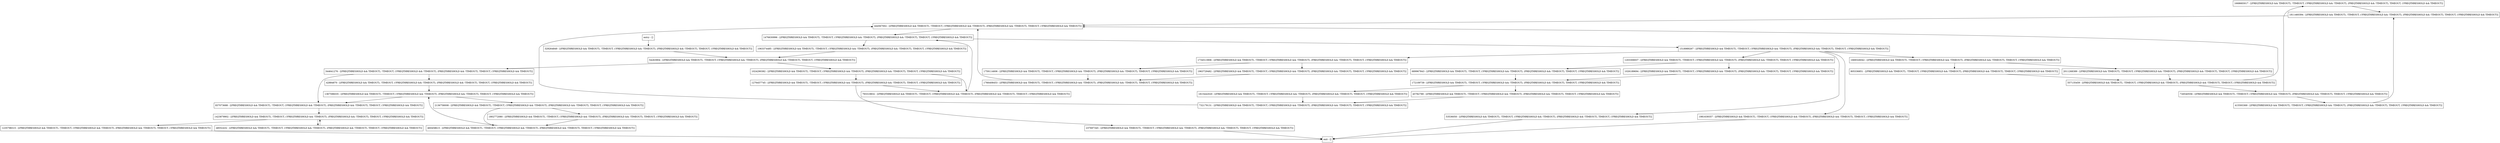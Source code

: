 digraph getColors {
node [shape=record];
1668683017 [label="1668683017 - [(FREQTHRESHOLD && TIMEOUT), !TIMEOUT, (!FREQTHRESHOLD && !TIMEOUT), (FREQTHRESHOLD && !TIMEOUT), TIMEOUT, (!FREQTHRESHOLD && TIMEOUT)]"];
460458615 [label="460458615 - [(FREQTHRESHOLD && TIMEOUT), !TIMEOUT, (!FREQTHRESHOLD && !TIMEOUT), (FREQTHRESHOLD && !TIMEOUT), TIMEOUT, (!FREQTHRESHOLD && TIMEOUT)]"];
329264849 [label="329264849 - [(FREQTHRESHOLD && TIMEOUT), !TIMEOUT, (!FREQTHRESHOLD && !TIMEOUT), (FREQTHRESHOLD && !TIMEOUT), TIMEOUT, (!FREQTHRESHOLD && TIMEOUT)]"];
53536050 [label="53536050 - [(FREQTHRESHOLD && TIMEOUT), !TIMEOUT, (!FREQTHRESHOLD && !TIMEOUT), (FREQTHRESHOLD && !TIMEOUT), TIMEOUT, (!FREQTHRESHOLD && TIMEOUT)]"];
45782789 [label="45782789 - [(FREQTHRESHOLD && TIMEOUT), !TIMEOUT, (!FREQTHRESHOLD && !TIMEOUT), (FREQTHRESHOLD && !TIMEOUT), TIMEOUT, (!FREQTHRESHOLD && TIMEOUT)]"];
54263904 [label="54263904 - [(FREQTHRESHOLD && TIMEOUT), !TIMEOUT, (!FREQTHRESHOLD && !TIMEOUT), (FREQTHRESHOLD && !TIMEOUT), TIMEOUT, (!FREQTHRESHOLD && TIMEOUT)]"];
48552432 [label="48552432 - [(FREQTHRESHOLD && TIMEOUT), !TIMEOUT, (!FREQTHRESHOLD && !TIMEOUT), (FREQTHRESHOLD && !TIMEOUT), TIMEOUT, (!FREQTHRESHOLD && TIMEOUT)]"];
415593369 [label="415593369 - [(FREQTHRESHOLD && TIMEOUT), !TIMEOUT, (!FREQTHRESHOLD && !TIMEOUT), (FREQTHRESHOLD && !TIMEOUT), TIMEOUT, (!FREQTHRESHOLD && TIMEOUT)]"];
1024290382 [label="1024290382 - [(FREQTHRESHOLD && TIMEOUT), !TIMEOUT, (!FREQTHRESHOLD && !TIMEOUT), (FREQTHRESHOLD && !TIMEOUT), TIMEOUT, (!FREQTHRESHOLD && TIMEOUT)]"];
1963729482 [label="1963729482 - [(FREQTHRESHOLD && TIMEOUT), !TIMEOUT, (!FREQTHRESHOLD && !TIMEOUT), (FREQTHRESHOLD && !TIMEOUT), TIMEOUT, (!FREQTHRESHOLD && TIMEOUT)]"];
344641276 [label="344641276 - [(FREQTHRESHOLD && TIMEOUT), !TIMEOUT, (!FREQTHRESHOLD && !TIMEOUT), (FREQTHRESHOLD && !TIMEOUT), TIMEOUT, (!FREQTHRESHOLD && TIMEOUT)]"];
1235798315 [label="1235798315 - [(FREQTHRESHOLD && TIMEOUT), !TIMEOUT, (!FREQTHRESHOLD && !TIMEOUT), (FREQTHRESHOLD && !TIMEOUT), TIMEOUT, (!FREQTHRESHOLD && TIMEOUT)]"];
1802772080 [label="1802772080 - [(FREQTHRESHOLD && TIMEOUT), !TIMEOUT, (!FREQTHRESHOLD && !TIMEOUT), (FREQTHRESHOLD && !TIMEOUT), TIMEOUT, (!FREQTHRESHOLD && TIMEOUT)]"];
1734513906 [label="1734513906 - [(FREQTHRESHOLD && TIMEOUT), !TIMEOUT, (!FREQTHRESHOLD && !TIMEOUT), (FREQTHRESHOLD && !TIMEOUT), TIMEOUT, (!FREQTHRESHOLD && TIMEOUT)]"];
1476630996 [label="1476630996 - [(FREQTHRESHOLD && TIMEOUT), !TIMEOUT, (!FREQTHRESHOLD && !TIMEOUT), (FREQTHRESHOLD && !TIMEOUT), TIMEOUT, (!FREQTHRESHOLD && TIMEOUT)]"];
837073688 [label="837073688 - [(FREQTHRESHOLD && TIMEOUT), !TIMEOUT, (!FREQTHRESHOLD && !TIMEOUT), (FREQTHRESHOLD && !TIMEOUT), TIMEOUT, (!FREQTHRESHOLD && TIMEOUT)]"];
1063374485 [label="1063374485 - [(FREQTHRESHOLD && TIMEOUT), !TIMEOUT, (!FREQTHRESHOLD && !TIMEOUT), (FREQTHRESHOLD && !TIMEOUT), TIMEOUT, (!FREQTHRESHOLD && TIMEOUT)]"];
1811460394 [label="1811460394 - [(FREQTHRESHOLD && TIMEOUT), !TIMEOUT, (!FREQTHRESHOLD && !TIMEOUT), (FREQTHRESHOLD && !TIMEOUT), TIMEOUT, (!FREQTHRESHOLD && TIMEOUT)]"];
444567002 [label="444567002 - [(FREQTHRESHOLD && TIMEOUT), !TIMEOUT, (!FREQTHRESHOLD && !TIMEOUT), (FREQTHRESHOLD && !TIMEOUT), TIMEOUT, (!FREQTHRESHOLD && TIMEOUT)]"];
1669326042 [label="1669326042 - [(FREQTHRESHOLD && TIMEOUT), !TIMEOUT, (!FREQTHRESHOLD && !TIMEOUT), (FREQTHRESHOLD && !TIMEOUT), TIMEOUT, (!FREQTHRESHOLD && TIMEOUT)]"];
1518989267 [label="1518989267 - [(FREQTHRESHOLD && TIMEOUT), !TIMEOUT, (!FREQTHRESHOLD && !TIMEOUT), (FREQTHRESHOLD && !TIMEOUT), TIMEOUT, (!FREQTHRESHOLD && TIMEOUT)]"];
172109739 [label="172109739 - [(FREQTHRESHOLD && TIMEOUT), !TIMEOUT, (!FREQTHRESHOLD && !TIMEOUT), (FREQTHRESHOLD && !TIMEOUT), TIMEOUT, (!FREQTHRESHOLD && TIMEOUT)]"];
2011268389 [label="2011268389 - [(FREQTHRESHOLD && TIMEOUT), !TIMEOUT, (!FREQTHRESHOLD && !TIMEOUT), (FREQTHRESHOLD && !TIMEOUT), TIMEOUT, (!FREQTHRESHOLD && TIMEOUT)]"];
726540556 [label="726540556 - [(FREQTHRESHOLD && TIMEOUT), !TIMEOUT, (!FREQTHRESHOLD && !TIMEOUT), (FREQTHRESHOLD && !TIMEOUT), TIMEOUT, (!FREQTHRESHOLD && TIMEOUT)]"];
793319832 [label="793319832 - [(FREQTHRESHOLD && TIMEOUT), !TIMEOUT, (!FREQTHRESHOLD && !TIMEOUT), (FREQTHRESHOLD && !TIMEOUT), TIMEOUT, (!FREQTHRESHOLD && TIMEOUT)]"];
237697345 [label="237697345 - [(FREQTHRESHOLD && TIMEOUT), !TIMEOUT, (!FREQTHRESHOLD && !TIMEOUT), (FREQTHRESHOLD && !TIMEOUT), TIMEOUT, (!FREQTHRESHOLD && TIMEOUT)]"];
42884870 [label="42884870 - [(FREQTHRESHOLD && TIMEOUT), !TIMEOUT, (!FREQTHRESHOLD && !TIMEOUT), (FREQTHRESHOLD && !TIMEOUT), TIMEOUT, (!FREQTHRESHOLD && TIMEOUT)]"];
1203306937 [label="1203306937 - [(FREQTHRESHOLD && TIMEOUT), !TIMEOUT, (!FREQTHRESHOLD && !TIMEOUT), (FREQTHRESHOLD && !TIMEOUT), TIMEOUT, (!FREQTHRESHOLD && TIMEOUT)]"];
entry [label="entry - []"];
exit [label="exit - []"];
1766408453 [label="1766408453 - [(FREQTHRESHOLD && TIMEOUT), !TIMEOUT, (!FREQTHRESHOLD && !TIMEOUT), (FREQTHRESHOLD && !TIMEOUT), TIMEOUT, (!FREQTHRESHOLD && TIMEOUT)]"];
805336851 [label="805336851 - [(FREQTHRESHOLD && TIMEOUT), !TIMEOUT, (!FREQTHRESHOLD && !TIMEOUT), (FREQTHRESHOLD && !TIMEOUT), TIMEOUT, (!FREQTHRESHOLD && TIMEOUT)]"];
732179131 [label="732179131 - [(FREQTHRESHOLD && TIMEOUT), !TIMEOUT, (!FREQTHRESHOLD && !TIMEOUT), (FREQTHRESHOLD && !TIMEOUT), TIMEOUT, (!FREQTHRESHOLD && TIMEOUT)]"];
1981639357 [label="1981639357 - [(FREQTHRESHOLD && TIMEOUT), !TIMEOUT, (!FREQTHRESHOLD && !TIMEOUT), (FREQTHRESHOLD && !TIMEOUT), TIMEOUT, (!FREQTHRESHOLD && TIMEOUT)]"];
1367596035 [label="1367596035 - [(FREQTHRESHOLD && TIMEOUT), !TIMEOUT, (!FREQTHRESHOLD && !TIMEOUT), (FREQTHRESHOLD && !TIMEOUT), TIMEOUT, (!FREQTHRESHOLD && TIMEOUT)]"];
557135459 [label="557135459 - [(FREQTHRESHOLD && TIMEOUT), !TIMEOUT, (!FREQTHRESHOLD && !TIMEOUT), (FREQTHRESHOLD && !TIMEOUT), TIMEOUT, (!FREQTHRESHOLD && TIMEOUT)]"];
1423879902 [label="1423879902 - [(FREQTHRESHOLD && TIMEOUT), !TIMEOUT, (!FREQTHRESHOLD && !TIMEOUT), (FREQTHRESHOLD && !TIMEOUT), TIMEOUT, (!FREQTHRESHOLD && TIMEOUT)]"];
1276457745 [label="1276457745 - [(FREQTHRESHOLD && TIMEOUT), !TIMEOUT, (!FREQTHRESHOLD && !TIMEOUT), (FREQTHRESHOLD && !TIMEOUT), TIMEOUT, (!FREQTHRESHOLD && TIMEOUT)]"];
1815442020 [label="1815442020 - [(FREQTHRESHOLD && TIMEOUT), !TIMEOUT, (!FREQTHRESHOLD && !TIMEOUT), (FREQTHRESHOLD && !TIMEOUT), TIMEOUT, (!FREQTHRESHOLD && TIMEOUT)]"];
2136758008 [label="2136758008 - [(FREQTHRESHOLD && TIMEOUT), !TIMEOUT, (!FREQTHRESHOLD && !TIMEOUT), (FREQTHRESHOLD && !TIMEOUT), TIMEOUT, (!FREQTHRESHOLD && TIMEOUT)]"];
1759114606 [label="1759114606 - [(FREQTHRESHOLD && TIMEOUT), !TIMEOUT, (!FREQTHRESHOLD && !TIMEOUT), (FREQTHRESHOLD && !TIMEOUT), TIMEOUT, (!FREQTHRESHOLD && TIMEOUT)]"];
1026189694 [label="1026189694 - [(FREQTHRESHOLD && TIMEOUT), !TIMEOUT, (!FREQTHRESHOLD && !TIMEOUT), (FREQTHRESHOLD && !TIMEOUT), TIMEOUT, (!FREQTHRESHOLD && TIMEOUT)]"];
689967843 [label="689967843 - [(FREQTHRESHOLD && TIMEOUT), !TIMEOUT, (!FREQTHRESHOLD && !TIMEOUT), (FREQTHRESHOLD && !TIMEOUT), TIMEOUT, (!FREQTHRESHOLD && TIMEOUT)]"];
entry;
exit;
1668683017 -> 1811460394;
460458615 -> 1367596035;
329264849 -> 54263904;
53536050 -> exit;
45782789 -> 732179131;
54263904 -> 1024290382;
54263904 -> 344641276;
48552432 -> 1423879902;
415593369 -> 1811460394;
1024290382 -> 793319832;
1024290382 -> 1276457745;
1963729482 -> 1766408453;
344641276 -> 837073688;
344641276 -> 42884870;
1235798315 -> exit;
1802772080 -> 460458615;
1734513906 -> 1963729482;
1734513906 -> 1759114606;
1476630996 -> 1518989267;
1476630996 -> 1063374485;
837073688 -> 1423879902;
1063374485 -> 54263904;
1811460394 -> 444567002;
444567002 -> 1476630996;
1669326042 -> 805336851;
1669326042 -> 2011268389;
1518989267 -> 1734513906;
1518989267 -> 53536050;
1518989267 -> 1981639357;
1518989267 -> 1669326042;
1518989267 -> 1203306937;
172109739 -> 45782789;
172109739 -> 1815442020;
2011268389 -> 557135459;
726540556 -> 1668683017;
726540556 -> 415593369;
793319832 -> 1476630996;
237697345 -> exit;
42884870 -> 1367596035;
1203306937 -> 1026189694;
1203306937 -> 689967843;
entry -> 329264849;
1766408453 -> 444567002;
805336851 -> 557135459;
732179131 -> 444567002;
1981639357 -> exit;
1367596035 -> 837073688;
1367596035 -> 2136758008;
557135459 -> 726540556;
557135459 -> 444567002;
1423879902 -> 48552432;
1423879902 -> 1235798315;
1276457745 -> 793319832;
1276457745 -> 237697345;
1815442020 -> 732179131;
2136758008 -> 1802772080;
2136758008 -> 460458615;
1759114606 -> 1766408453;
1026189694 -> 172109739;
689967843 -> 172109739;
}
